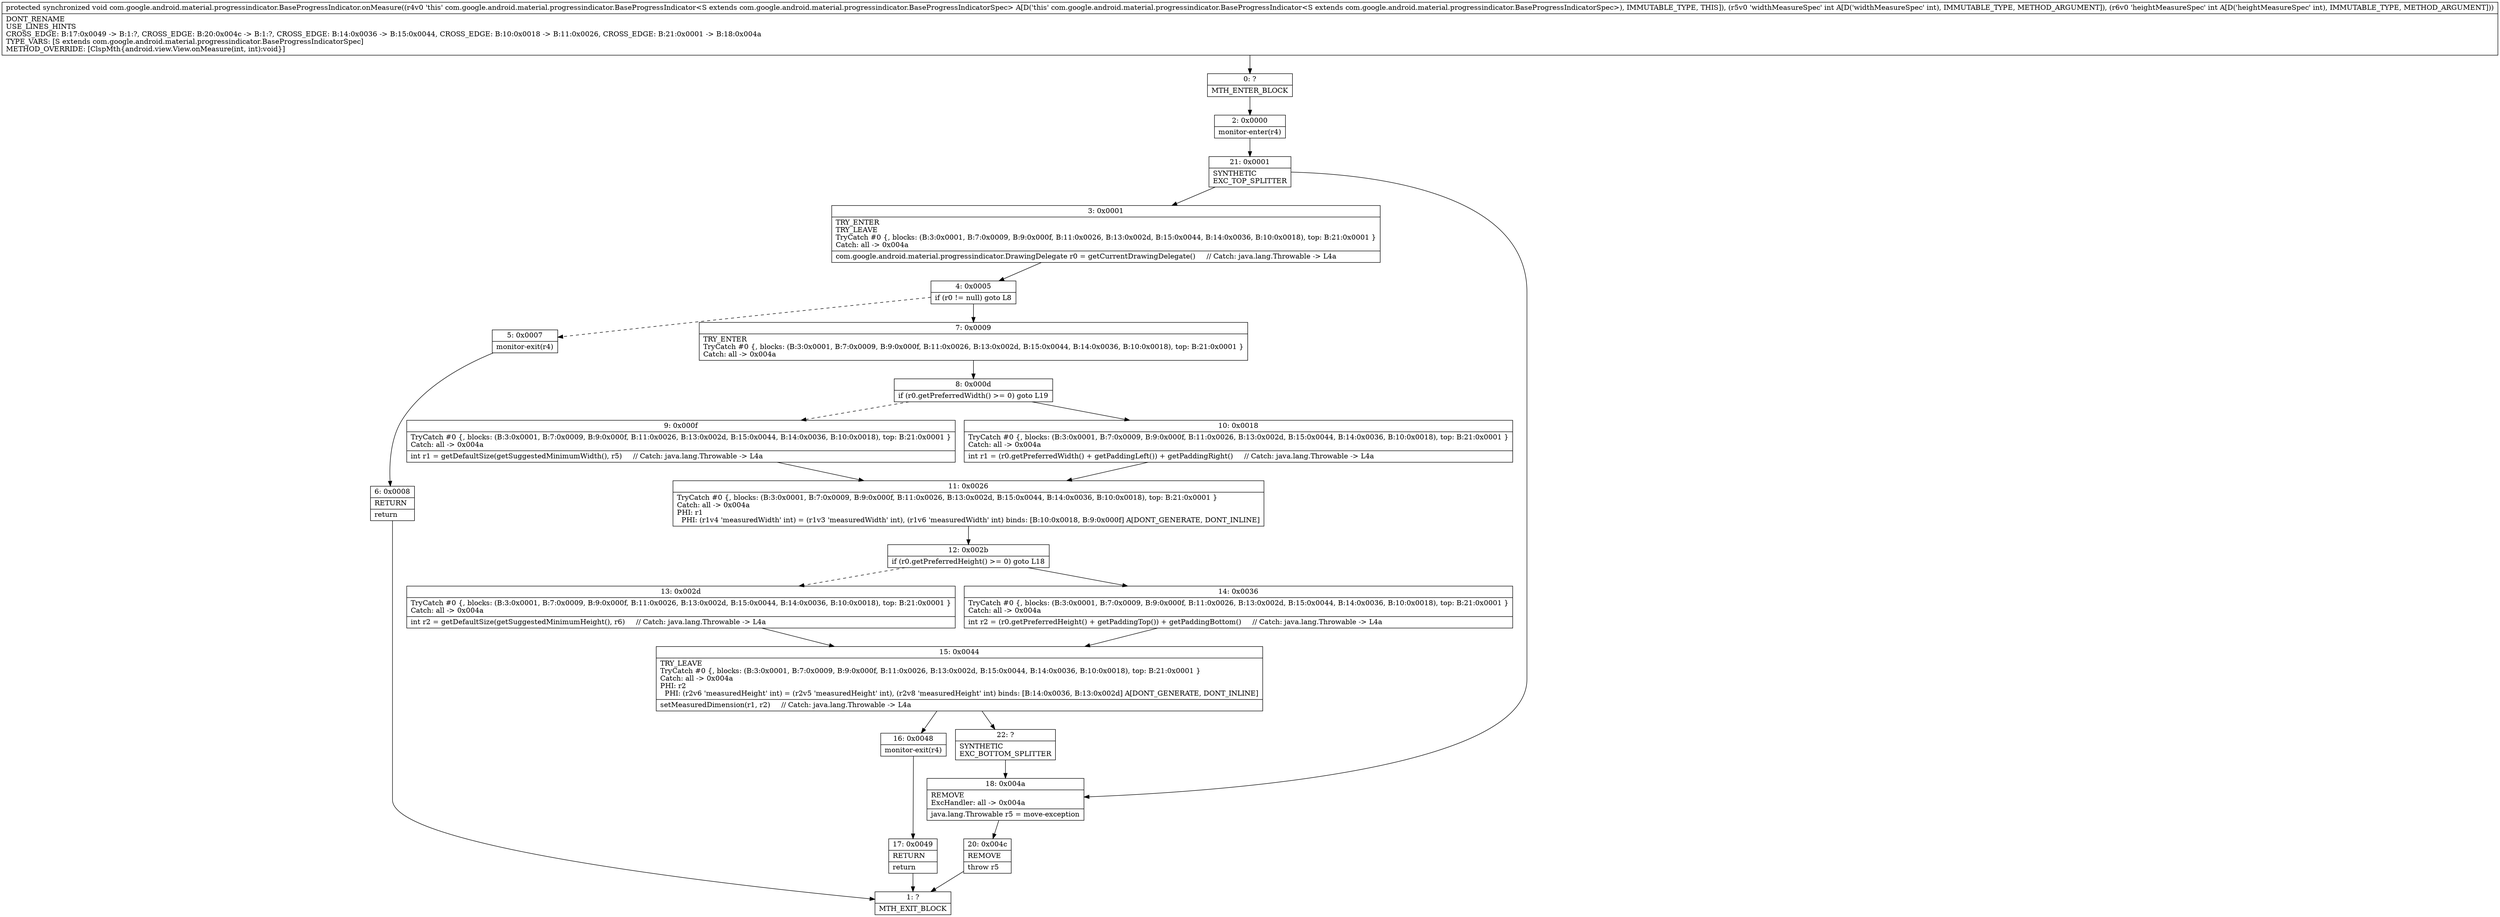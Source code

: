 digraph "CFG forcom.google.android.material.progressindicator.BaseProgressIndicator.onMeasure(II)V" {
Node_0 [shape=record,label="{0\:\ ?|MTH_ENTER_BLOCK\l}"];
Node_2 [shape=record,label="{2\:\ 0x0000|monitor\-enter(r4)\l}"];
Node_21 [shape=record,label="{21\:\ 0x0001|SYNTHETIC\lEXC_TOP_SPLITTER\l}"];
Node_3 [shape=record,label="{3\:\ 0x0001|TRY_ENTER\lTRY_LEAVE\lTryCatch #0 \{, blocks: (B:3:0x0001, B:7:0x0009, B:9:0x000f, B:11:0x0026, B:13:0x002d, B:15:0x0044, B:14:0x0036, B:10:0x0018), top: B:21:0x0001 \}\lCatch: all \-\> 0x004a\l|com.google.android.material.progressindicator.DrawingDelegate r0 = getCurrentDrawingDelegate()     \/\/ Catch: java.lang.Throwable \-\> L4a\l}"];
Node_4 [shape=record,label="{4\:\ 0x0005|if (r0 != null) goto L8\l}"];
Node_5 [shape=record,label="{5\:\ 0x0007|monitor\-exit(r4)\l}"];
Node_6 [shape=record,label="{6\:\ 0x0008|RETURN\l|return\l}"];
Node_1 [shape=record,label="{1\:\ ?|MTH_EXIT_BLOCK\l}"];
Node_7 [shape=record,label="{7\:\ 0x0009|TRY_ENTER\lTryCatch #0 \{, blocks: (B:3:0x0001, B:7:0x0009, B:9:0x000f, B:11:0x0026, B:13:0x002d, B:15:0x0044, B:14:0x0036, B:10:0x0018), top: B:21:0x0001 \}\lCatch: all \-\> 0x004a\l}"];
Node_8 [shape=record,label="{8\:\ 0x000d|if (r0.getPreferredWidth() \>= 0) goto L19\l}"];
Node_9 [shape=record,label="{9\:\ 0x000f|TryCatch #0 \{, blocks: (B:3:0x0001, B:7:0x0009, B:9:0x000f, B:11:0x0026, B:13:0x002d, B:15:0x0044, B:14:0x0036, B:10:0x0018), top: B:21:0x0001 \}\lCatch: all \-\> 0x004a\l|int r1 = getDefaultSize(getSuggestedMinimumWidth(), r5)     \/\/ Catch: java.lang.Throwable \-\> L4a\l}"];
Node_11 [shape=record,label="{11\:\ 0x0026|TryCatch #0 \{, blocks: (B:3:0x0001, B:7:0x0009, B:9:0x000f, B:11:0x0026, B:13:0x002d, B:15:0x0044, B:14:0x0036, B:10:0x0018), top: B:21:0x0001 \}\lCatch: all \-\> 0x004a\lPHI: r1 \l  PHI: (r1v4 'measuredWidth' int) = (r1v3 'measuredWidth' int), (r1v6 'measuredWidth' int) binds: [B:10:0x0018, B:9:0x000f] A[DONT_GENERATE, DONT_INLINE]\l}"];
Node_12 [shape=record,label="{12\:\ 0x002b|if (r0.getPreferredHeight() \>= 0) goto L18\l}"];
Node_13 [shape=record,label="{13\:\ 0x002d|TryCatch #0 \{, blocks: (B:3:0x0001, B:7:0x0009, B:9:0x000f, B:11:0x0026, B:13:0x002d, B:15:0x0044, B:14:0x0036, B:10:0x0018), top: B:21:0x0001 \}\lCatch: all \-\> 0x004a\l|int r2 = getDefaultSize(getSuggestedMinimumHeight(), r6)     \/\/ Catch: java.lang.Throwable \-\> L4a\l}"];
Node_15 [shape=record,label="{15\:\ 0x0044|TRY_LEAVE\lTryCatch #0 \{, blocks: (B:3:0x0001, B:7:0x0009, B:9:0x000f, B:11:0x0026, B:13:0x002d, B:15:0x0044, B:14:0x0036, B:10:0x0018), top: B:21:0x0001 \}\lCatch: all \-\> 0x004a\lPHI: r2 \l  PHI: (r2v6 'measuredHeight' int) = (r2v5 'measuredHeight' int), (r2v8 'measuredHeight' int) binds: [B:14:0x0036, B:13:0x002d] A[DONT_GENERATE, DONT_INLINE]\l|setMeasuredDimension(r1, r2)     \/\/ Catch: java.lang.Throwable \-\> L4a\l}"];
Node_16 [shape=record,label="{16\:\ 0x0048|monitor\-exit(r4)\l}"];
Node_17 [shape=record,label="{17\:\ 0x0049|RETURN\l|return\l}"];
Node_22 [shape=record,label="{22\:\ ?|SYNTHETIC\lEXC_BOTTOM_SPLITTER\l}"];
Node_14 [shape=record,label="{14\:\ 0x0036|TryCatch #0 \{, blocks: (B:3:0x0001, B:7:0x0009, B:9:0x000f, B:11:0x0026, B:13:0x002d, B:15:0x0044, B:14:0x0036, B:10:0x0018), top: B:21:0x0001 \}\lCatch: all \-\> 0x004a\l|int r2 = (r0.getPreferredHeight() + getPaddingTop()) + getPaddingBottom()     \/\/ Catch: java.lang.Throwable \-\> L4a\l}"];
Node_10 [shape=record,label="{10\:\ 0x0018|TryCatch #0 \{, blocks: (B:3:0x0001, B:7:0x0009, B:9:0x000f, B:11:0x0026, B:13:0x002d, B:15:0x0044, B:14:0x0036, B:10:0x0018), top: B:21:0x0001 \}\lCatch: all \-\> 0x004a\l|int r1 = (r0.getPreferredWidth() + getPaddingLeft()) + getPaddingRight()     \/\/ Catch: java.lang.Throwable \-\> L4a\l}"];
Node_18 [shape=record,label="{18\:\ 0x004a|REMOVE\lExcHandler: all \-\> 0x004a\l|java.lang.Throwable r5 = move\-exception\l}"];
Node_20 [shape=record,label="{20\:\ 0x004c|REMOVE\l|throw r5\l}"];
MethodNode[shape=record,label="{protected synchronized void com.google.android.material.progressindicator.BaseProgressIndicator.onMeasure((r4v0 'this' com.google.android.material.progressindicator.BaseProgressIndicator\<S extends com.google.android.material.progressindicator.BaseProgressIndicatorSpec\> A[D('this' com.google.android.material.progressindicator.BaseProgressIndicator\<S extends com.google.android.material.progressindicator.BaseProgressIndicatorSpec\>), IMMUTABLE_TYPE, THIS]), (r5v0 'widthMeasureSpec' int A[D('widthMeasureSpec' int), IMMUTABLE_TYPE, METHOD_ARGUMENT]), (r6v0 'heightMeasureSpec' int A[D('heightMeasureSpec' int), IMMUTABLE_TYPE, METHOD_ARGUMENT]))  | DONT_RENAME\lUSE_LINES_HINTS\lCROSS_EDGE: B:17:0x0049 \-\> B:1:?, CROSS_EDGE: B:20:0x004c \-\> B:1:?, CROSS_EDGE: B:14:0x0036 \-\> B:15:0x0044, CROSS_EDGE: B:10:0x0018 \-\> B:11:0x0026, CROSS_EDGE: B:21:0x0001 \-\> B:18:0x004a\lTYPE_VARS: [S extends com.google.android.material.progressindicator.BaseProgressIndicatorSpec]\lMETHOD_OVERRIDE: [ClspMth\{android.view.View.onMeasure(int, int):void\}]\l}"];
MethodNode -> Node_0;Node_0 -> Node_2;
Node_2 -> Node_21;
Node_21 -> Node_3;
Node_21 -> Node_18;
Node_3 -> Node_4;
Node_4 -> Node_5[style=dashed];
Node_4 -> Node_7;
Node_5 -> Node_6;
Node_6 -> Node_1;
Node_7 -> Node_8;
Node_8 -> Node_9[style=dashed];
Node_8 -> Node_10;
Node_9 -> Node_11;
Node_11 -> Node_12;
Node_12 -> Node_13[style=dashed];
Node_12 -> Node_14;
Node_13 -> Node_15;
Node_15 -> Node_16;
Node_15 -> Node_22;
Node_16 -> Node_17;
Node_17 -> Node_1;
Node_22 -> Node_18;
Node_14 -> Node_15;
Node_10 -> Node_11;
Node_18 -> Node_20;
Node_20 -> Node_1;
}

